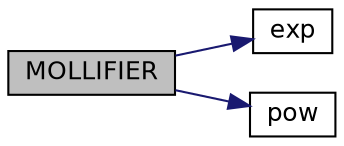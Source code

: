 digraph "MOLLIFIER"
{
 // INTERACTIVE_SVG=YES
 // LATEX_PDF_SIZE
  bgcolor="transparent";
  edge [fontname="Helvetica",fontsize="12",labelfontname="Helvetica",labelfontsize="12"];
  node [fontname="Helvetica",fontsize="12",shape=record];
  rankdir="LR";
  Node1 [label="MOLLIFIER",height=0.2,width=0.4,color="black", fillcolor="grey75", style="filled", fontcolor="black",tooltip=" "];
  Node1 -> Node2 [color="midnightblue",fontsize="12",style="solid"];
  Node2 [label="exp",height=0.2,width=0.4,color="black",URL="$autodiff_8libmd_8cc_ade909d25ab24d31221b8640c8c6e58c3.html#ade909d25ab24d31221b8640c8c6e58c3",tooltip=" "];
  Node1 -> Node3 [color="midnightblue",fontsize="12",style="solid"];
  Node3 [label="pow",height=0.2,width=0.4,color="black",URL="$autodiff_8libmd_8cc_a4fd9e414f0c7ab2098dcea6c6de318d9.html#a4fd9e414f0c7ab2098dcea6c6de318d9",tooltip=" "];
}
